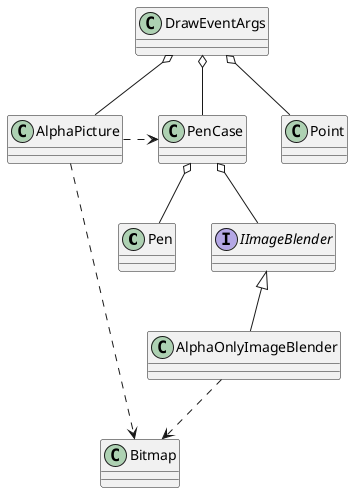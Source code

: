 @startuml クラス図

class Pen 
class Bitmap
class Point


interface IImageBlender
class AlphaOnlyImageBlender
IImageBlender <|-- AlphaOnlyImageBlender
AlphaOnlyImageBlender ..> Bitmap




class PenCase
PenCase o-- IImageBlender
PenCase o-- Pen


class AlphaPicture 
AlphaPicture ..> Bitmap
AlphaPicture .> PenCase

class DrawEventArgs
DrawEventArgs o-- PenCase
DrawEventArgs o-- AlphaPicture
DrawEventArgs o-- Point
@enduml